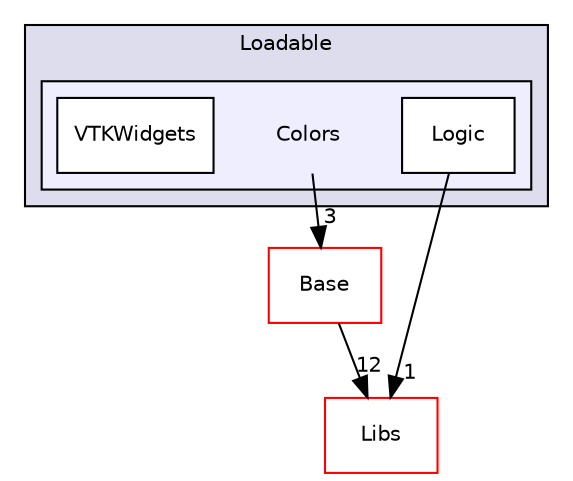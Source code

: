 digraph "Modules/Loadable/Colors" {
  bgcolor=transparent;
  compound=true
  node [ fontsize="10", fontname="Helvetica"];
  edge [ labelfontsize="10", labelfontname="Helvetica"];
  subgraph clusterdir_d01fdafe93af837a1755aeb3a6390699 {
    graph [ bgcolor="#ddddee", pencolor="black", label="Loadable" fontname="Helvetica", fontsize="10", URL="dir_d01fdafe93af837a1755aeb3a6390699.html"]
  subgraph clusterdir_9c5afd8681310699e8cf6f6b0b2a88d7 {
    graph [ bgcolor="#eeeeff", pencolor="black", label="" URL="dir_9c5afd8681310699e8cf6f6b0b2a88d7.html"];
    dir_9c5afd8681310699e8cf6f6b0b2a88d7 [shape=plaintext label="Colors"];
    dir_1e7ea8d754f9c56b0941d487d7687ce6 [shape=box label="Logic" color="black" fillcolor="white" style="filled" URL="dir_1e7ea8d754f9c56b0941d487d7687ce6.html"];
    dir_a92d84eb62c2cd1ae2c7d7a026e377b4 [shape=box label="VTKWidgets" color="black" fillcolor="white" style="filled" URL="dir_a92d84eb62c2cd1ae2c7d7a026e377b4.html"];
  }
  }
  dir_6e6cb9563333489fde7459b1f95e59a5 [shape=box label="Libs" color="red" URL="dir_6e6cb9563333489fde7459b1f95e59a5.html"];
  dir_628593db0cdce5a76fb85526ae5aa762 [shape=box label="Base" color="red" URL="dir_628593db0cdce5a76fb85526ae5aa762.html"];
  dir_9c5afd8681310699e8cf6f6b0b2a88d7->dir_628593db0cdce5a76fb85526ae5aa762 [headlabel="3", labeldistance=1.5 headhref="dir_000058_000002.html"];
  dir_1e7ea8d754f9c56b0941d487d7687ce6->dir_6e6cb9563333489fde7459b1f95e59a5 [headlabel="1", labeldistance=1.5 headhref="dir_000059_000012.html"];
  dir_628593db0cdce5a76fb85526ae5aa762->dir_6e6cb9563333489fde7459b1f95e59a5 [headlabel="12", labeldistance=1.5 headhref="dir_000002_000012.html"];
}
